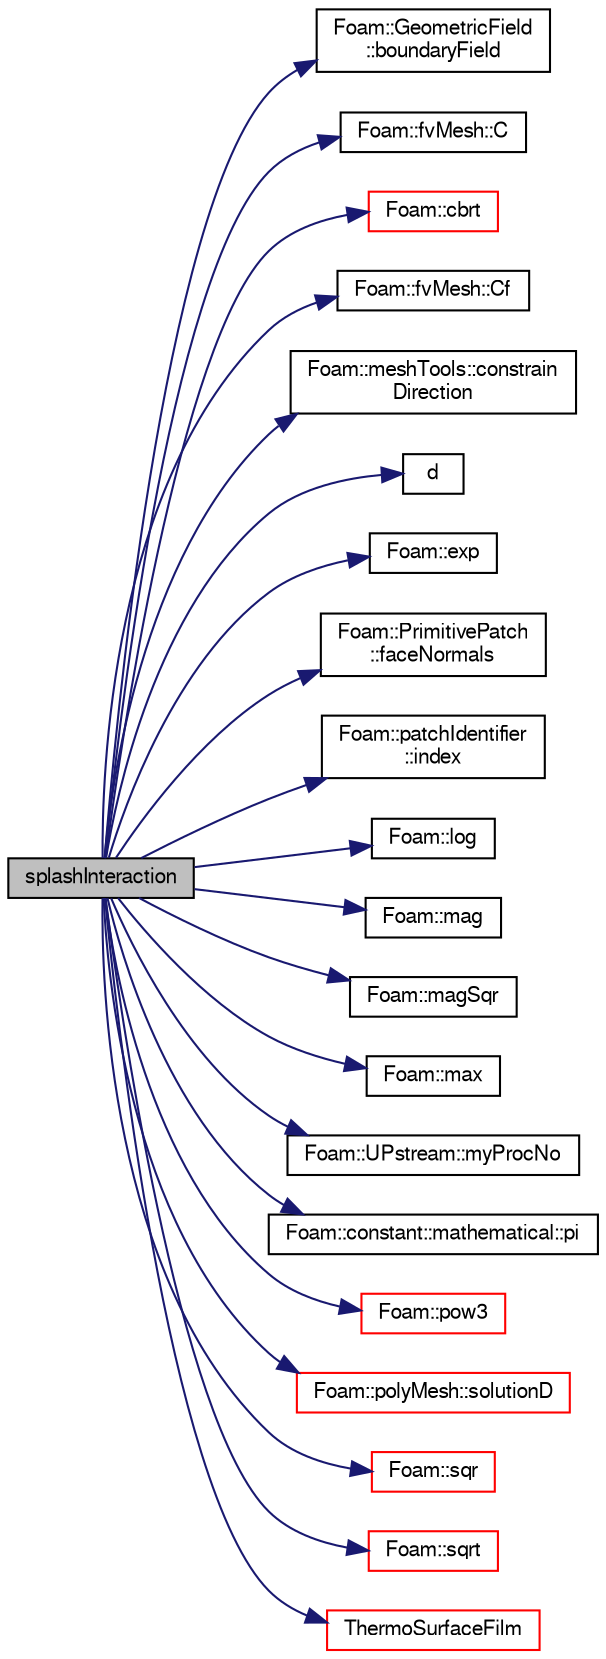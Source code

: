 digraph "splashInteraction"
{
  bgcolor="transparent";
  edge [fontname="FreeSans",fontsize="10",labelfontname="FreeSans",labelfontsize="10"];
  node [fontname="FreeSans",fontsize="10",shape=record];
  rankdir="LR";
  Node924 [label="splashInteraction",height=0.2,width=0.4,color="black", fillcolor="grey75", style="filled", fontcolor="black"];
  Node924 -> Node925 [color="midnightblue",fontsize="10",style="solid",fontname="FreeSans"];
  Node925 [label="Foam::GeometricField\l::boundaryField",height=0.2,width=0.4,color="black",URL="$a22434.html#a3c6c1a789b48ea0c5e8bff64f9c14f2d",tooltip="Return reference to GeometricBoundaryField. "];
  Node924 -> Node926 [color="midnightblue",fontsize="10",style="solid",fontname="FreeSans"];
  Node926 [label="Foam::fvMesh::C",height=0.2,width=0.4,color="black",URL="$a22766.html#a724799c6e3ba1bd41ad47529f330d066",tooltip="Return cell centres as volVectorField. "];
  Node924 -> Node927 [color="midnightblue",fontsize="10",style="solid",fontname="FreeSans"];
  Node927 [label="Foam::cbrt",height=0.2,width=0.4,color="red",URL="$a21124.html#aca0b7feea326c0e1e9e04078a319d019"];
  Node924 -> Node933 [color="midnightblue",fontsize="10",style="solid",fontname="FreeSans"];
  Node933 [label="Foam::fvMesh::Cf",height=0.2,width=0.4,color="black",URL="$a22766.html#a11a9dd92f5a5c5fbc76a8e09f1d1df54",tooltip="Return face centres as surfaceVectorField. "];
  Node924 -> Node934 [color="midnightblue",fontsize="10",style="solid",fontname="FreeSans"];
  Node934 [label="Foam::meshTools::constrain\lDirection",height=0.2,width=0.4,color="black",URL="$a21153.html#a05919d3e656fa4d04e9c3918d5b01b24",tooltip="Set the constrained components of directions/velocity to zero. "];
  Node924 -> Node935 [color="midnightblue",fontsize="10",style="solid",fontname="FreeSans"];
  Node935 [label="d",height=0.2,width=0.4,color="black",URL="$a38951.html#aa182a9055736468dd160f12649a01fd1"];
  Node924 -> Node936 [color="midnightblue",fontsize="10",style="solid",fontname="FreeSans"];
  Node936 [label="Foam::exp",height=0.2,width=0.4,color="black",URL="$a21124.html#a12bca6c677fcf0977532179c3cb9bb89"];
  Node924 -> Node937 [color="midnightblue",fontsize="10",style="solid",fontname="FreeSans"];
  Node937 [label="Foam::PrimitivePatch\l::faceNormals",height=0.2,width=0.4,color="black",URL="$a27538.html#ad96a54bba336ea57f59f0da350d3c265",tooltip="Return face normals for patch. "];
  Node924 -> Node938 [color="midnightblue",fontsize="10",style="solid",fontname="FreeSans"];
  Node938 [label="Foam::patchIdentifier\l::index",height=0.2,width=0.4,color="black",URL="$a27122.html#a4a438520bb14406481732edc13c119c7",tooltip="Return the index of this patch in the boundaryMesh. "];
  Node924 -> Node939 [color="midnightblue",fontsize="10",style="solid",fontname="FreeSans"];
  Node939 [label="Foam::log",height=0.2,width=0.4,color="black",URL="$a21124.html#a6e89590da9859ad497977e08f110d4b5"];
  Node924 -> Node940 [color="midnightblue",fontsize="10",style="solid",fontname="FreeSans"];
  Node940 [label="Foam::mag",height=0.2,width=0.4,color="black",URL="$a21124.html#a929da2a3fdcf3dacbbe0487d3a330dae"];
  Node924 -> Node941 [color="midnightblue",fontsize="10",style="solid",fontname="FreeSans"];
  Node941 [label="Foam::magSqr",height=0.2,width=0.4,color="black",URL="$a21124.html#ae6fff2c6981e6d9618aa5038e69def6e"];
  Node924 -> Node942 [color="midnightblue",fontsize="10",style="solid",fontname="FreeSans"];
  Node942 [label="Foam::max",height=0.2,width=0.4,color="black",URL="$a21124.html#ac993e906cf2774ae77e666bc24e81733"];
  Node924 -> Node943 [color="midnightblue",fontsize="10",style="solid",fontname="FreeSans"];
  Node943 [label="Foam::UPstream::myProcNo",height=0.2,width=0.4,color="black",URL="$a26270.html#afc74d89573de32a3032c916f8cdd1733",tooltip="Number of this process (starting from masterNo() = 0) "];
  Node924 -> Node944 [color="midnightblue",fontsize="10",style="solid",fontname="FreeSans"];
  Node944 [label="Foam::constant::mathematical::pi",height=0.2,width=0.4,color="black",URL="$a21162.html#a731b8788a4c01586c35266c7ca4fed04"];
  Node924 -> Node945 [color="midnightblue",fontsize="10",style="solid",fontname="FreeSans"];
  Node945 [label="Foam::pow3",height=0.2,width=0.4,color="red",URL="$a21124.html#a2e8f5d970ee4fb466536c3c46bae91fe"];
  Node924 -> Node946 [color="midnightblue",fontsize="10",style="solid",fontname="FreeSans"];
  Node946 [label="Foam::polyMesh::solutionD",height=0.2,width=0.4,color="red",URL="$a27410.html#af5da6fe74943b72776ccb80f07b4b84b",tooltip="Return the vector of solved-for directions in mesh. "];
  Node924 -> Node948 [color="midnightblue",fontsize="10",style="solid",fontname="FreeSans"];
  Node948 [label="Foam::sqr",height=0.2,width=0.4,color="red",URL="$a21124.html#a277dc11c581d53826ab5090b08f3b17b"];
  Node924 -> Node949 [color="midnightblue",fontsize="10",style="solid",fontname="FreeSans"];
  Node949 [label="Foam::sqrt",height=0.2,width=0.4,color="red",URL="$a21124.html#a8616bd62eebf2342a80222fecb1bda71"];
  Node924 -> Node950 [color="midnightblue",fontsize="10",style="solid",fontname="FreeSans"];
  Node950 [label="ThermoSurfaceFilm",height=0.2,width=0.4,color="red",URL="$a24374.html#ab677716fa49a5a7eea55f35007c25f62",tooltip="Construct from components. "];
}
